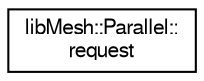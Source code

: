digraph "Graphical Class Hierarchy"
{
  edge [fontname="FreeSans",fontsize="10",labelfontname="FreeSans",labelfontsize="10"];
  node [fontname="FreeSans",fontsize="10",shape=record];
  rankdir="LR";
  Node1 [label="libMesh::Parallel::\lrequest",height=0.2,width=0.4,color="black", fillcolor="white", style="filled",URL="$structlibMesh_1_1Parallel_1_1request.html"];
}

